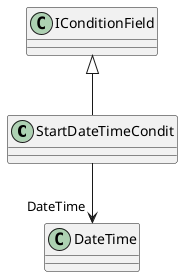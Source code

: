 @startuml
class StartDateTimeCondit {
}
IConditionField <|-- StartDateTimeCondit
StartDateTimeCondit --> "DateTime" DateTime
@enduml
